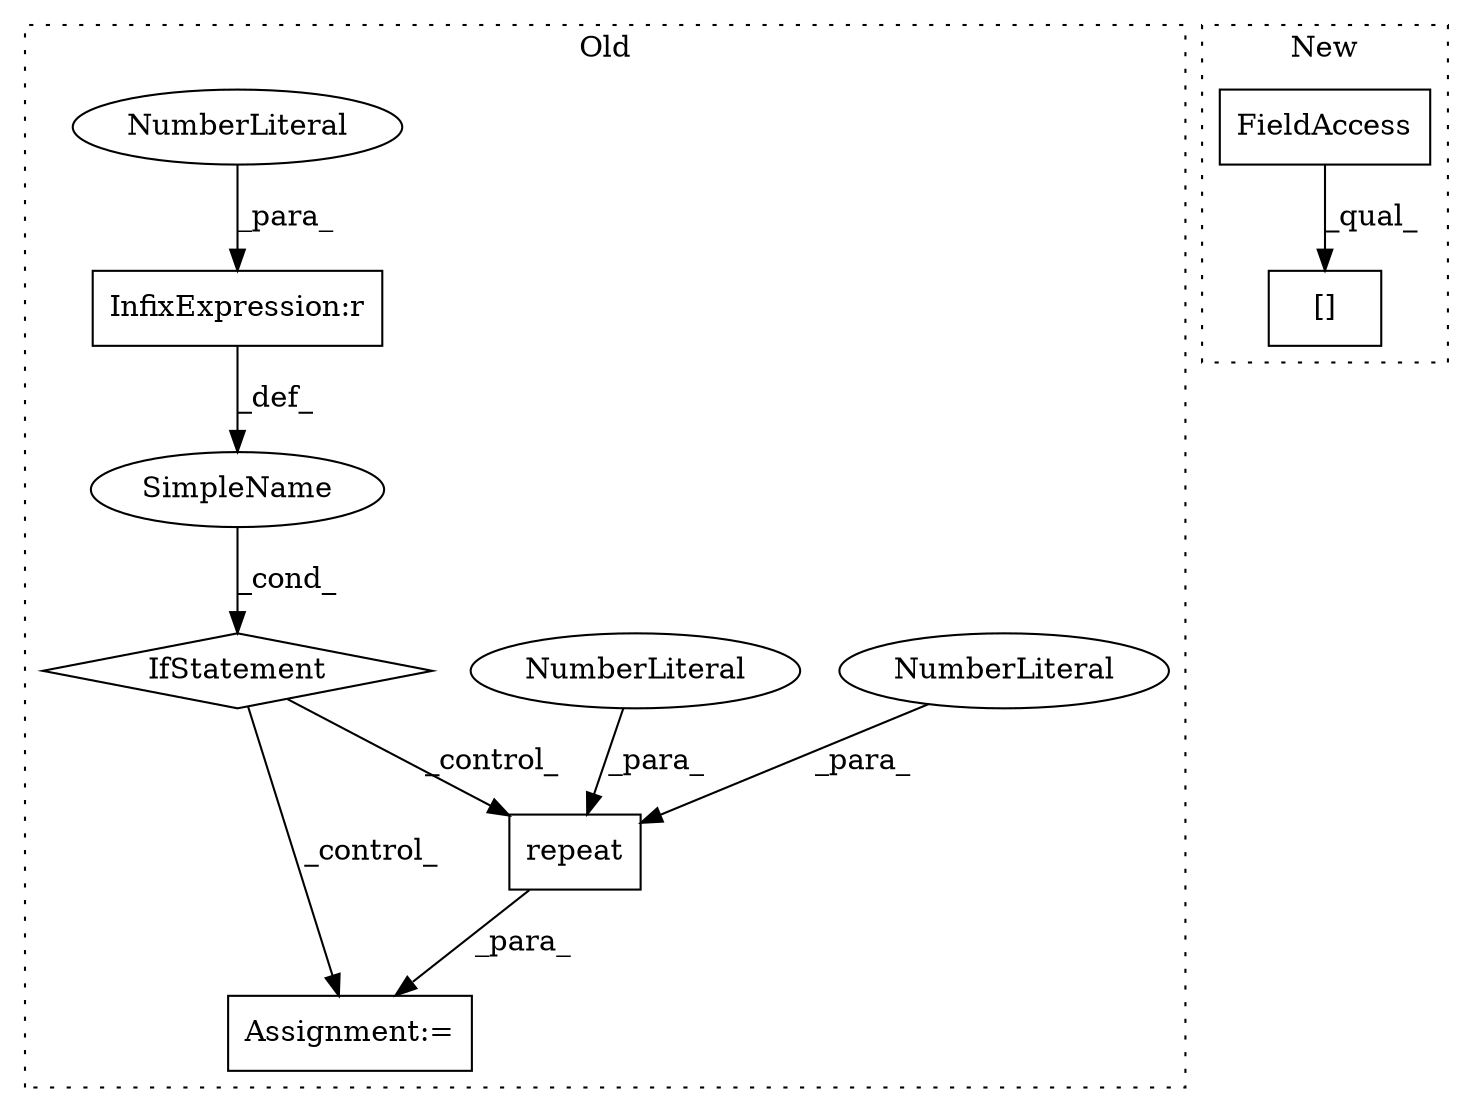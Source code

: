digraph G {
subgraph cluster0 {
1 [label="repeat" a="32" s="16677,16702" l="7,1" shape="box"];
3 [label="Assignment:=" a="7" s="16667" l="1" shape="box"];
4 [label="NumberLiteral" a="34" s="16699" l="1" shape="ellipse"];
5 [label="NumberLiteral" a="34" s="16701" l="1" shape="ellipse"];
7 [label="IfStatement" a="25" s="16524,16586" l="4,2" shape="diamond"];
8 [label="SimpleName" a="42" s="" l="" shape="ellipse"];
9 [label="InfixExpression:r" a="27" s="16550" l="4" shape="box"];
10 [label="NumberLiteral" a="34" s="16554" l="1" shape="ellipse"];
label = "Old";
style="dotted";
}
subgraph cluster1 {
2 [label="[]" a="2" s="17479,17510" l="13,1" shape="box"];
6 [label="FieldAccess" a="22" s="17479" l="12" shape="box"];
label = "New";
style="dotted";
}
1 -> 3 [label="_para_"];
4 -> 1 [label="_para_"];
5 -> 1 [label="_para_"];
6 -> 2 [label="_qual_"];
7 -> 1 [label="_control_"];
7 -> 3 [label="_control_"];
8 -> 7 [label="_cond_"];
9 -> 8 [label="_def_"];
10 -> 9 [label="_para_"];
}